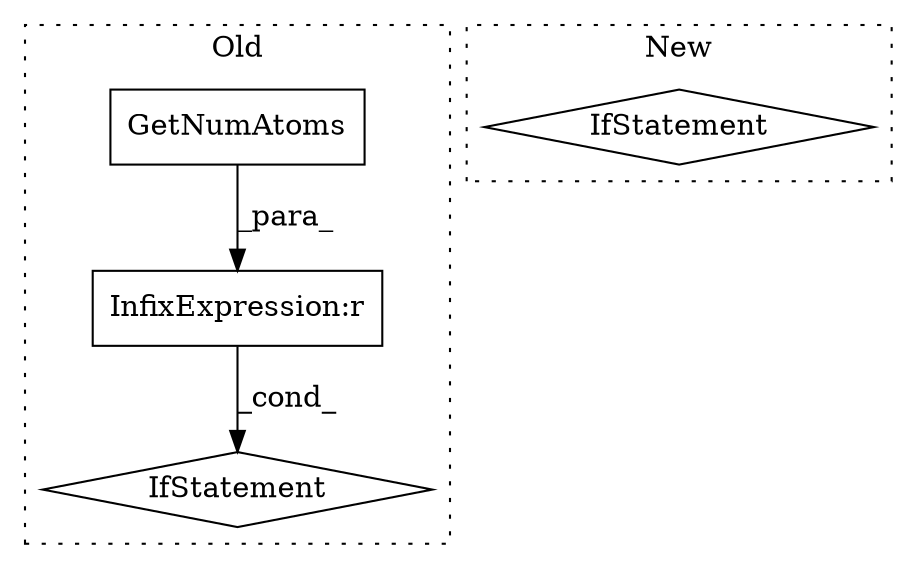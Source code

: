 digraph G {
subgraph cluster0 {
1 [label="GetNumAtoms" a="32" s="981" l="13" shape="box"];
3 [label="IfStatement" a="25" s="973,999" l="4,2" shape="diamond"];
4 [label="InfixExpression:r" a="27" s="994" l="4" shape="box"];
label = "Old";
style="dotted";
}
subgraph cluster1 {
2 [label="IfStatement" a="25" s="4358,4376" l="4,2" shape="diamond"];
label = "New";
style="dotted";
}
1 -> 4 [label="_para_"];
4 -> 3 [label="_cond_"];
}